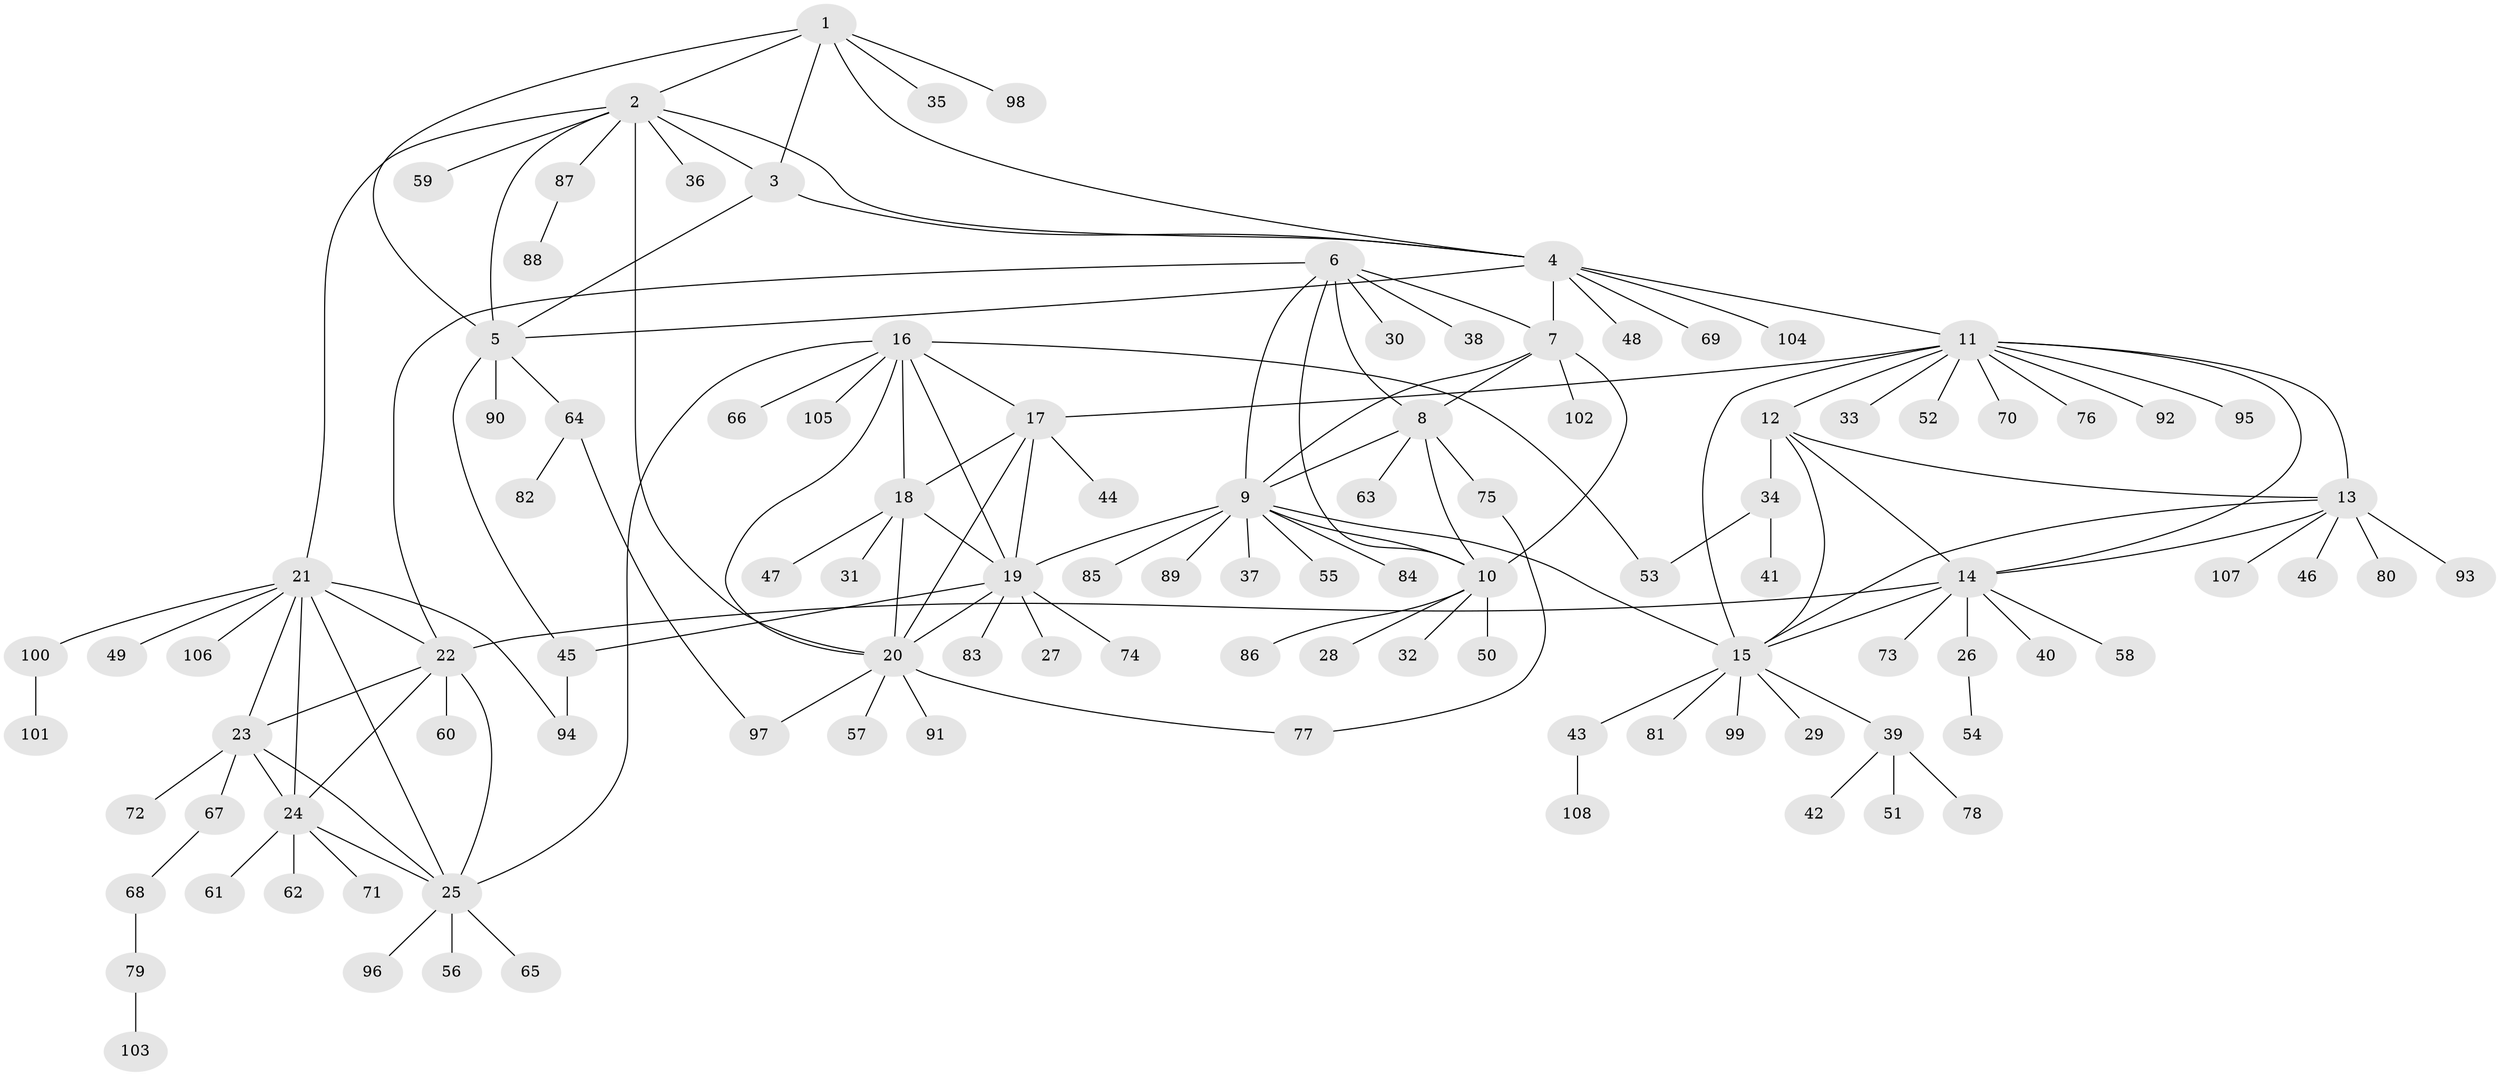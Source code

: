 // Generated by graph-tools (version 1.1) at 2025/15/03/09/25 04:15:55]
// undirected, 108 vertices, 148 edges
graph export_dot {
graph [start="1"]
  node [color=gray90,style=filled];
  1;
  2;
  3;
  4;
  5;
  6;
  7;
  8;
  9;
  10;
  11;
  12;
  13;
  14;
  15;
  16;
  17;
  18;
  19;
  20;
  21;
  22;
  23;
  24;
  25;
  26;
  27;
  28;
  29;
  30;
  31;
  32;
  33;
  34;
  35;
  36;
  37;
  38;
  39;
  40;
  41;
  42;
  43;
  44;
  45;
  46;
  47;
  48;
  49;
  50;
  51;
  52;
  53;
  54;
  55;
  56;
  57;
  58;
  59;
  60;
  61;
  62;
  63;
  64;
  65;
  66;
  67;
  68;
  69;
  70;
  71;
  72;
  73;
  74;
  75;
  76;
  77;
  78;
  79;
  80;
  81;
  82;
  83;
  84;
  85;
  86;
  87;
  88;
  89;
  90;
  91;
  92;
  93;
  94;
  95;
  96;
  97;
  98;
  99;
  100;
  101;
  102;
  103;
  104;
  105;
  106;
  107;
  108;
  1 -- 2;
  1 -- 3;
  1 -- 4;
  1 -- 5;
  1 -- 35;
  1 -- 98;
  2 -- 3;
  2 -- 4;
  2 -- 5;
  2 -- 20;
  2 -- 21;
  2 -- 36;
  2 -- 59;
  2 -- 87;
  3 -- 4;
  3 -- 5;
  4 -- 5;
  4 -- 7;
  4 -- 11;
  4 -- 48;
  4 -- 69;
  4 -- 104;
  5 -- 45;
  5 -- 64;
  5 -- 90;
  6 -- 7;
  6 -- 8;
  6 -- 9;
  6 -- 10;
  6 -- 22;
  6 -- 30;
  6 -- 38;
  7 -- 8;
  7 -- 9;
  7 -- 10;
  7 -- 102;
  8 -- 9;
  8 -- 10;
  8 -- 63;
  8 -- 75;
  9 -- 10;
  9 -- 15;
  9 -- 19;
  9 -- 37;
  9 -- 55;
  9 -- 84;
  9 -- 85;
  9 -- 89;
  10 -- 28;
  10 -- 32;
  10 -- 50;
  10 -- 86;
  11 -- 12;
  11 -- 13;
  11 -- 14;
  11 -- 15;
  11 -- 17;
  11 -- 33;
  11 -- 52;
  11 -- 70;
  11 -- 76;
  11 -- 92;
  11 -- 95;
  12 -- 13;
  12 -- 14;
  12 -- 15;
  12 -- 34;
  13 -- 14;
  13 -- 15;
  13 -- 46;
  13 -- 80;
  13 -- 93;
  13 -- 107;
  14 -- 15;
  14 -- 22;
  14 -- 26;
  14 -- 40;
  14 -- 58;
  14 -- 73;
  15 -- 29;
  15 -- 39;
  15 -- 43;
  15 -- 81;
  15 -- 99;
  16 -- 17;
  16 -- 18;
  16 -- 19;
  16 -- 20;
  16 -- 25;
  16 -- 53;
  16 -- 66;
  16 -- 105;
  17 -- 18;
  17 -- 19;
  17 -- 20;
  17 -- 44;
  18 -- 19;
  18 -- 20;
  18 -- 31;
  18 -- 47;
  19 -- 20;
  19 -- 27;
  19 -- 45;
  19 -- 74;
  19 -- 83;
  20 -- 57;
  20 -- 77;
  20 -- 91;
  20 -- 97;
  21 -- 22;
  21 -- 23;
  21 -- 24;
  21 -- 25;
  21 -- 49;
  21 -- 94;
  21 -- 100;
  21 -- 106;
  22 -- 23;
  22 -- 24;
  22 -- 25;
  22 -- 60;
  23 -- 24;
  23 -- 25;
  23 -- 67;
  23 -- 72;
  24 -- 25;
  24 -- 61;
  24 -- 62;
  24 -- 71;
  25 -- 56;
  25 -- 65;
  25 -- 96;
  26 -- 54;
  34 -- 41;
  34 -- 53;
  39 -- 42;
  39 -- 51;
  39 -- 78;
  43 -- 108;
  45 -- 94;
  64 -- 82;
  64 -- 97;
  67 -- 68;
  68 -- 79;
  75 -- 77;
  79 -- 103;
  87 -- 88;
  100 -- 101;
}
